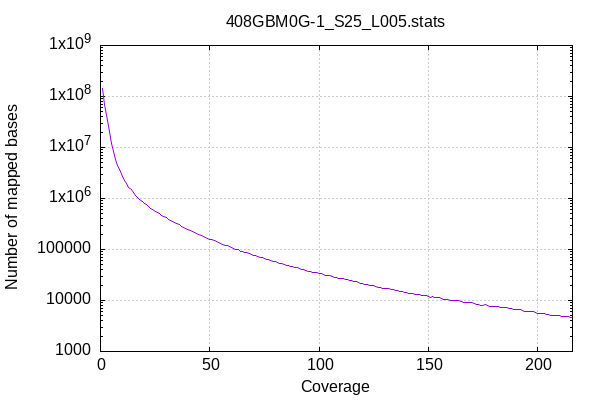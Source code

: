 
            set terminal png size 600,400 truecolor
            set output "408GBM0G-1_S25_L005-coverage.png"
            set grid xtics ytics y2tics back lc rgb "#cccccc"
            set ylabel "Number of mapped bases"
            set xlabel "Coverage"
            set log y
            set style fill solid border -1
            set title "408GBM0G-1_S25_L005.stats" noenhanced
            set xrange [:216]
            plot '-' with lines notitle
        1	140744956
2	68326535
3	33799044
4	20307111
5	12236023
6	8366522
7	5829801
8	4397230
9	3389230
10	2734468
11	2272853
12	1927640
13	1663907
14	1468076
15	1304569
16	1169404
17	1062993
18	968598
19	893033
20	815354
21	751899
22	700552
23	651048
24	605942
25	565456
26	534478
27	498712
28	467006
29	441716
30	418440
31	393767
32	371171
33	352632
34	334024
35	318007
36	302715
37	288043
38	273180
39	259370
40	247759
41	235679
42	226497
43	216014
44	204626
45	195844
46	188082
47	180173
48	174895
49	166745
50	159979
51	154722
52	147051
53	140737
54	135452
55	130810
56	126539
57	121544
58	117963
59	113672
60	108528
61	105536
62	101781
63	98375
64	93311
65	91920
66	88410
67	85952
68	83039
69	79886
70	77186
71	75075
72	71963
73	70853
74	68708
75	66122
76	64518
77	63429
78	60906
79	59110
80	57016
81	56386
82	54145
83	52535
84	50826
85	49601
86	49213
87	47242
88	45981
89	44399
90	43705
91	41973
92	41124
93	39998
94	38511
95	37762
96	36766
97	35871
98	34972
99	34881
100	33787
101	33309
102	32381
103	31601
104	30463
105	30630
106	29050
107	28641
108	28130
109	27537
110	26728
111	26506
112	25506
113	25324
114	24728
115	24327
116	23871
117	23364
118	22354
119	21731
120	21484
121	21028
122	20624
123	20025
124	19909
125	19552
126	18686
127	18264
128	18095
129	17569
130	17490
131	17238
132	16829
133	16299
134	16094
135	15655
136	15578
137	15182
138	14699
139	14268
140	14381
141	13902
142	14014
143	13889
144	13308
145	12941
146	12876
147	12722
148	12511
149	12452
150	12196
151	11684
152	11835
153	11431
154	11522
155	11284
156	10807
157	10694
158	10595
159	10242
160	10174
161	10173
162	9815
163	9941
164	9938
165	9457
166	9259
167	9210
168	9290
169	8944
170	8971
171	8661
172	8379
173	8256
174	8094
175	8124
176	8245
177	7964
178	7677
179	7699
180	7615
181	7710
182	7576
183	7408
184	7291
185	7192
186	7272
187	6828
188	7015
189	6705
190	6628
191	6590
192	6519
193	6317
194	6122
195	6105
196	6010
197	6080
198	5970
199	5815
200	5686
201	5687
202	5509
203	5671
204	5368
205	5270
206	5191
207	5171
208	5076
209	5050
210	4976
211	4922
212	4822
213	4840
214	4792
215	4737
216	4698
217	4517
218	4506
219	4554
220	4398
221	4368
222	4402
223	4351
224	4465
225	4193
226	4280
227	4228
228	4075
229	3982
230	4040
231	4031
232	3966
233	4042
234	3802
235	3771
236	3818
237	3815
238	3694
239	3671
240	3670
241	3645
242	3475
243	3380
244	3347
245	3320
246	3348
247	3347
248	3316
249	3183
250	3254
251	3250
252	3220
253	3166
254	3069
255	2997
256	2956
257	3031
258	2963
259	2879
260	2837
261	2859
262	2839
263	2876
264	2842
265	2891
266	2758
267	2724
268	2758
269	2665
270	2632
271	2753
272	2684
273	2533
274	2581
275	2558
276	2468
277	2456
278	2351
279	2373
280	2379
281	2265
282	2281
283	2423
284	2415
285	2415
286	2382
287	2380
288	2326
289	2353
290	2240
291	2119
292	2203
293	2192
294	2142
295	2165
296	2120
297	2059
298	1959
299	2091
300	2090
301	2061
302	2015
303	1950
304	1915
305	1922
306	1804
307	1801
308	1757
309	1754
310	1813
311	1789
312	1795
313	1770
314	1783
315	1759
316	1743
317	1788
318	1844
319	1791
320	1667
321	1671
322	1681
323	1693
324	1642
325	1628
326	1639
327	1636
328	1527
329	1526
330	1540
331	1633
332	1522
333	1496
334	1593
335	1536
336	1456
337	1463
338	1482
339	1449
340	1406
341	1439
342	1475
343	1480
344	1461
345	1406
346	1440
347	1359
348	1372
349	1310
350	1350
351	1351
352	1322
353	1297
354	1258
355	1305
356	1204
357	1248
358	1247
359	1201
360	1217
361	1197
362	1245
363	1213
364	1173
365	1203
366	1200
367	1198
368	1105
369	1068
370	1163
371	1129
372	1138
373	1076
374	1035
375	1125
376	1064
377	1042
378	1066
379	1082
380	1059
381	1037
382	1002
383	1046
384	1072
385	998
386	1091
387	1060
388	998
389	953
390	995
391	1040
392	1015
393	1039
394	973
395	943
396	1003
397	930
398	882
399	855
400	924
401	977
402	884
403	878
404	922
405	862
406	866
407	935
408	917
409	888
410	898
411	881
412	900
413	909
414	805
415	860
416	843
417	901
418	898
419	799
420	816
421	826
422	819
423	769
424	727
425	863
426	771
427	787
428	802
429	880
430	840
431	835
432	811
433	827
434	782
435	832
436	791
437	779
438	770
439	816
440	820
441	764
442	778
443	784
444	813
445	803
446	804
447	808
448	768
449	793
450	792
451	775
452	793
453	781
454	800
455	765
456	797
457	732
458	706
459	709
460	771
461	755
462	754
463	754
464	701
465	788
466	675
467	718
468	729
469	697
470	643
471	589
472	738
473	661
474	685
475	628
476	670
477	613
478	617
479	650
480	605
481	614
482	631
483	639
484	585
485	605
486	560
487	551
488	631
489	592
490	575
491	580
492	561
493	577
494	544
495	545
496	533
497	571
498	548
499	508
500	574
501	565
502	544
503	521
504	541
505	536
506	490
507	510
508	504
509	595
510	541
511	500
512	497
513	510
514	484
515	521
516	534
517	512
518	527
519	487
520	487
521	474
522	520
523	494
524	469
525	510
526	478
527	464
528	491
529	501
530	481
531	499
532	472
533	504
534	456
535	467
536	456
537	473
538	505
539	489
540	512
541	493
542	448
543	463
544	467
545	484
546	423
547	462
548	420
549	417
550	448
551	447
552	475
553	439
554	416
555	407
556	397
557	433
558	403
559	438
560	407
561	430
562	429
563	412
564	407
565	404
566	410
567	434
568	370
569	415
570	410
571	401
572	387
573	373
574	404
575	417
576	372
577	393
578	366
579	381
580	394
581	392
582	389
583	372
584	381
585	333
586	379
587	396
588	330
589	323
590	360
591	322
592	369
593	349
594	363
595	396
596	363
597	342
598	361
599	341
600	355
601	294
602	348
603	326
604	394
605	373
606	382
607	406
608	371
609	387
610	358
611	364
612	330
613	369
614	347
615	360
616	357
617	371
618	350
619	342
620	329
621	358
622	320
623	366
624	360
625	370
626	358
627	331
628	333
629	338
630	360
631	352
632	349
633	334
634	344
635	351
636	329
637	334
638	314
639	366
640	330
641	356
642	327
643	354
644	323
645	357
646	319
647	309
648	342
649	310
650	273
651	311
652	307
653	299
654	337
655	302
656	357
657	317
658	291
659	292
660	308
661	304
662	285
663	305
664	327
665	286
666	299
667	336
668	287
669	318
670	278
671	259
672	296
673	268
674	293
675	288
676	288
677	298
678	295
679	286
680	291
681	278
682	283
683	286
684	273
685	250
686	274
687	308
688	299
689	269
690	280
691	254
692	239
693	261
694	273
695	277
696	277
697	270
698	244
699	230
700	259
701	270
702	263
703	263
704	222
705	216
706	230
707	217
708	228
709	233
710	233
711	215
712	270
713	233
714	240
715	217
716	244
717	215
718	232
719	232
720	243
721	247
722	251
723	223
724	221
725	235
726	256
727	202
728	223
729	213
730	232
731	190
732	218
733	219
734	216
735	247
736	215
737	204
738	208
739	179
740	209
741	214
742	192
743	180
744	235
745	215
746	239
747	202
748	212
749	201
750	213
751	220
752	220
753	223
754	204
755	242
756	241
757	204
758	213
759	225
760	217
761	183
762	211
763	198
764	208
765	201
766	187
767	182
768	188
769	178
770	181
771	200
772	202
773	193
774	163
775	209
776	199
777	213
778	198
779	201
780	193
781	203
782	177
783	172
784	194
785	165
786	177
787	154
788	172
789	150
790	179
791	178
792	192
793	165
794	154
795	187
796	157
797	176
798	170
799	172
800	190
801	177
802	170
803	169
804	171
805	182
806	151
807	169
808	166
809	178
810	188
811	164
812	169
813	173
814	166
815	182
816	180
817	173
818	175
819	162
820	174
821	165
822	174
823	177
824	167
825	148
826	165
827	169
828	168
829	148
830	176
831	152
832	165
833	160
834	179
835	187
836	152
837	157
838	185
839	172
840	167
841	145
842	148
843	148
844	153
845	131
846	174
847	164
848	159
849	157
850	157
851	172
852	168
853	161
854	127
855	187
856	184
857	154
858	158
859	177
860	175
861	157
862	152
863	147
864	141
865	142
866	153
867	148
868	174
869	181
870	163
871	164
872	187
873	153
874	149
875	174
876	161
877	170
878	157
879	163
880	150
881	139
882	163
883	140
884	135
885	129
886	154
887	163
888	144
889	148
890	159
891	142
892	144
893	112
894	154
895	153
896	153
897	135
898	134
899	147
900	120
901	144
902	147
903	124
904	131
905	112
906	125
907	133
908	156
909	131
910	142
911	114
912	140
913	121
914	142
915	123
916	117
917	143
918	115
919	142
920	151
921	129
922	122
923	154
924	144
925	137
926	127
927	147
928	134
929	128
930	117
931	143
932	127
933	141
934	132
935	136
936	129
937	123
938	113
939	104
940	109
941	114
942	135
943	133
944	114
945	111
946	133
947	111
948	130
949	130
950	122
951	128
952	109
953	132
954	134
955	109
956	94
957	115
958	118
959	115
960	121
961	129
962	124
963	106
964	125
965	97
966	108
967	106
968	102
969	130
970	124
971	152
972	93
973	105
974	119
975	108
976	95
977	114
978	94
979	102
980	102
981	122
982	114
983	96
984	89
985	98
986	102
987	100
988	98
989	118
990	114
991	121
992	101
993	86
994	97
995	103
996	77
997	109
998	105
999	86
1000	102
1000	61025
end
